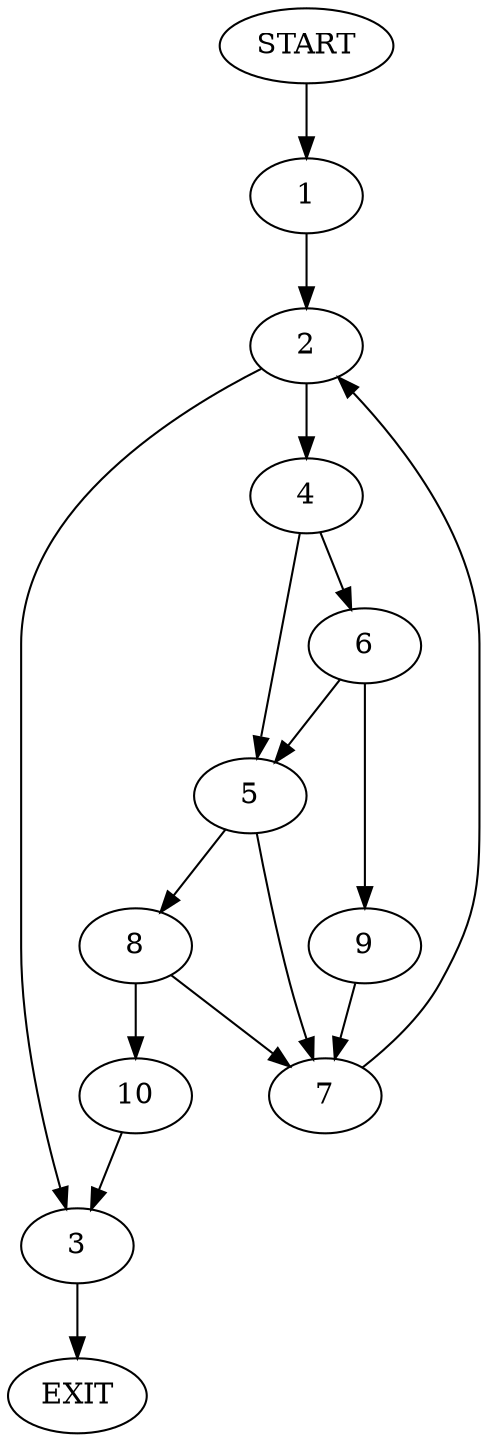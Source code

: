 digraph {
0 [label="START"];
1;
2;
3;
4;
5;
6;
7;
8;
9;
10;
11 [label="EXIT"];
0 -> 1;
1 -> 2;
2 -> 3;
2 -> 4;
3 -> 11;
4 -> 5;
4 -> 6;
5 -> 7;
5 -> 8;
6 -> 9;
6 -> 5;
9 -> 7;
7 -> 2;
8 -> 7;
8 -> 10;
10 -> 3;
}